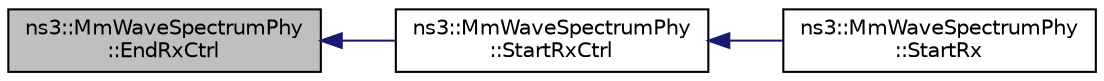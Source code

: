 digraph "ns3::MmWaveSpectrumPhy::EndRxCtrl"
{
  edge [fontname="Helvetica",fontsize="10",labelfontname="Helvetica",labelfontsize="10"];
  node [fontname="Helvetica",fontsize="10",shape=record];
  rankdir="LR";
  Node1 [label="ns3::MmWaveSpectrumPhy\l::EndRxCtrl",height=0.2,width=0.4,color="black", fillcolor="grey75", style="filled", fontcolor="black"];
  Node1 -> Node2 [dir="back",color="midnightblue",fontsize="10",style="solid"];
  Node2 [label="ns3::MmWaveSpectrumPhy\l::StartRxCtrl",height=0.2,width=0.4,color="black", fillcolor="white", style="filled",URL="$de/d08/classns3_1_1MmWaveSpectrumPhy.html#aa38238539e853af2c45c3b1da5bd77af"];
  Node2 -> Node3 [dir="back",color="midnightblue",fontsize="10",style="solid"];
  Node3 [label="ns3::MmWaveSpectrumPhy\l::StartRx",height=0.2,width=0.4,color="black", fillcolor="white", style="filled",URL="$de/d08/classns3_1_1MmWaveSpectrumPhy.html#ab4e138db0344c04c7a6b4cb48c0cf3b8"];
}
